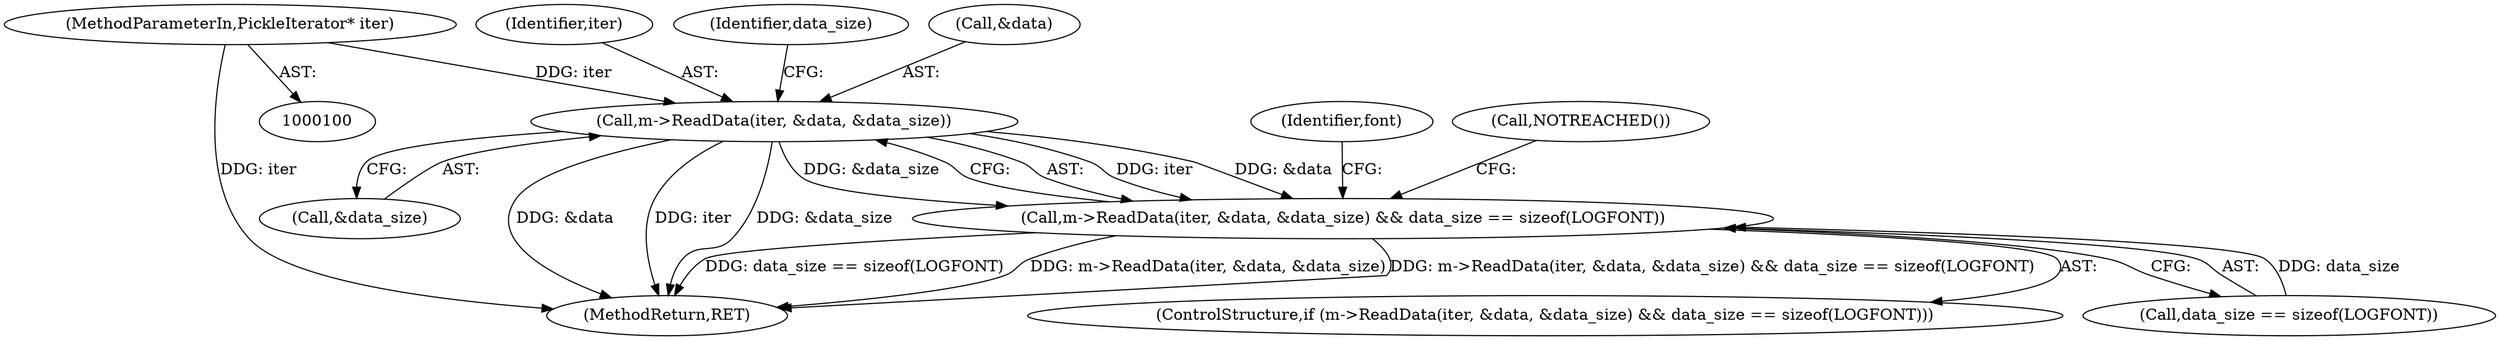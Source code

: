 digraph "0_Chrome_2e02cfe89cbffc8a0bc1bdaee9efe930fd55e376@pointer" {
"1000102" [label="(MethodParameterIn,PickleIterator* iter)"];
"1000112" [label="(Call,m->ReadData(iter, &data, &data_size))"];
"1000111" [label="(Call,m->ReadData(iter, &data, &data_size) && data_size == sizeof(LOGFONT))"];
"1000102" [label="(MethodParameterIn,PickleIterator* iter)"];
"1000113" [label="(Identifier,iter)"];
"1000116" [label="(Call,&data_size)"];
"1000125" [label="(Identifier,font)"];
"1000119" [label="(Identifier,data_size)"];
"1000114" [label="(Call,&data)"];
"1000147" [label="(Call,NOTREACHED())"];
"1000112" [label="(Call,m->ReadData(iter, &data, &data_size))"];
"1000111" [label="(Call,m->ReadData(iter, &data, &data_size) && data_size == sizeof(LOGFONT))"];
"1000110" [label="(ControlStructure,if (m->ReadData(iter, &data, &data_size) && data_size == sizeof(LOGFONT)))"];
"1000150" [label="(MethodReturn,RET)"];
"1000118" [label="(Call,data_size == sizeof(LOGFONT))"];
"1000102" -> "1000100"  [label="AST: "];
"1000102" -> "1000150"  [label="DDG: iter"];
"1000102" -> "1000112"  [label="DDG: iter"];
"1000112" -> "1000111"  [label="AST: "];
"1000112" -> "1000116"  [label="CFG: "];
"1000113" -> "1000112"  [label="AST: "];
"1000114" -> "1000112"  [label="AST: "];
"1000116" -> "1000112"  [label="AST: "];
"1000119" -> "1000112"  [label="CFG: "];
"1000111" -> "1000112"  [label="CFG: "];
"1000112" -> "1000150"  [label="DDG: &data"];
"1000112" -> "1000150"  [label="DDG: iter"];
"1000112" -> "1000150"  [label="DDG: &data_size"];
"1000112" -> "1000111"  [label="DDG: iter"];
"1000112" -> "1000111"  [label="DDG: &data"];
"1000112" -> "1000111"  [label="DDG: &data_size"];
"1000111" -> "1000110"  [label="AST: "];
"1000111" -> "1000118"  [label="CFG: "];
"1000118" -> "1000111"  [label="AST: "];
"1000125" -> "1000111"  [label="CFG: "];
"1000147" -> "1000111"  [label="CFG: "];
"1000111" -> "1000150"  [label="DDG: data_size == sizeof(LOGFONT)"];
"1000111" -> "1000150"  [label="DDG: m->ReadData(iter, &data, &data_size)"];
"1000111" -> "1000150"  [label="DDG: m->ReadData(iter, &data, &data_size) && data_size == sizeof(LOGFONT)"];
"1000118" -> "1000111"  [label="DDG: data_size"];
}
